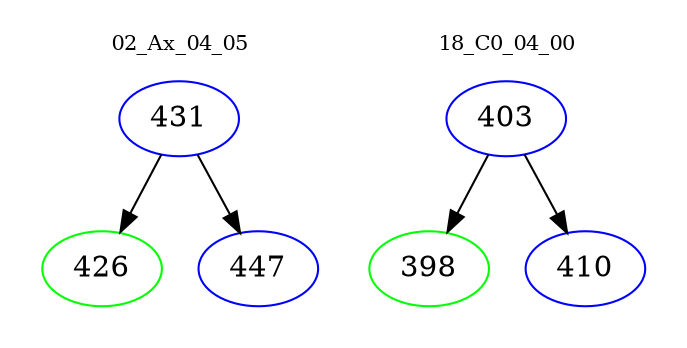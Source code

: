 digraph{
subgraph cluster_0 {
color = white
label = "02_Ax_04_05";
fontsize=10;
T0_431 [label="431", color="blue"]
T0_431 -> T0_426 [color="black"]
T0_426 [label="426", color="green"]
T0_431 -> T0_447 [color="black"]
T0_447 [label="447", color="blue"]
}
subgraph cluster_1 {
color = white
label = "18_C0_04_00";
fontsize=10;
T1_403 [label="403", color="blue"]
T1_403 -> T1_398 [color="black"]
T1_398 [label="398", color="green"]
T1_403 -> T1_410 [color="black"]
T1_410 [label="410", color="blue"]
}
}
